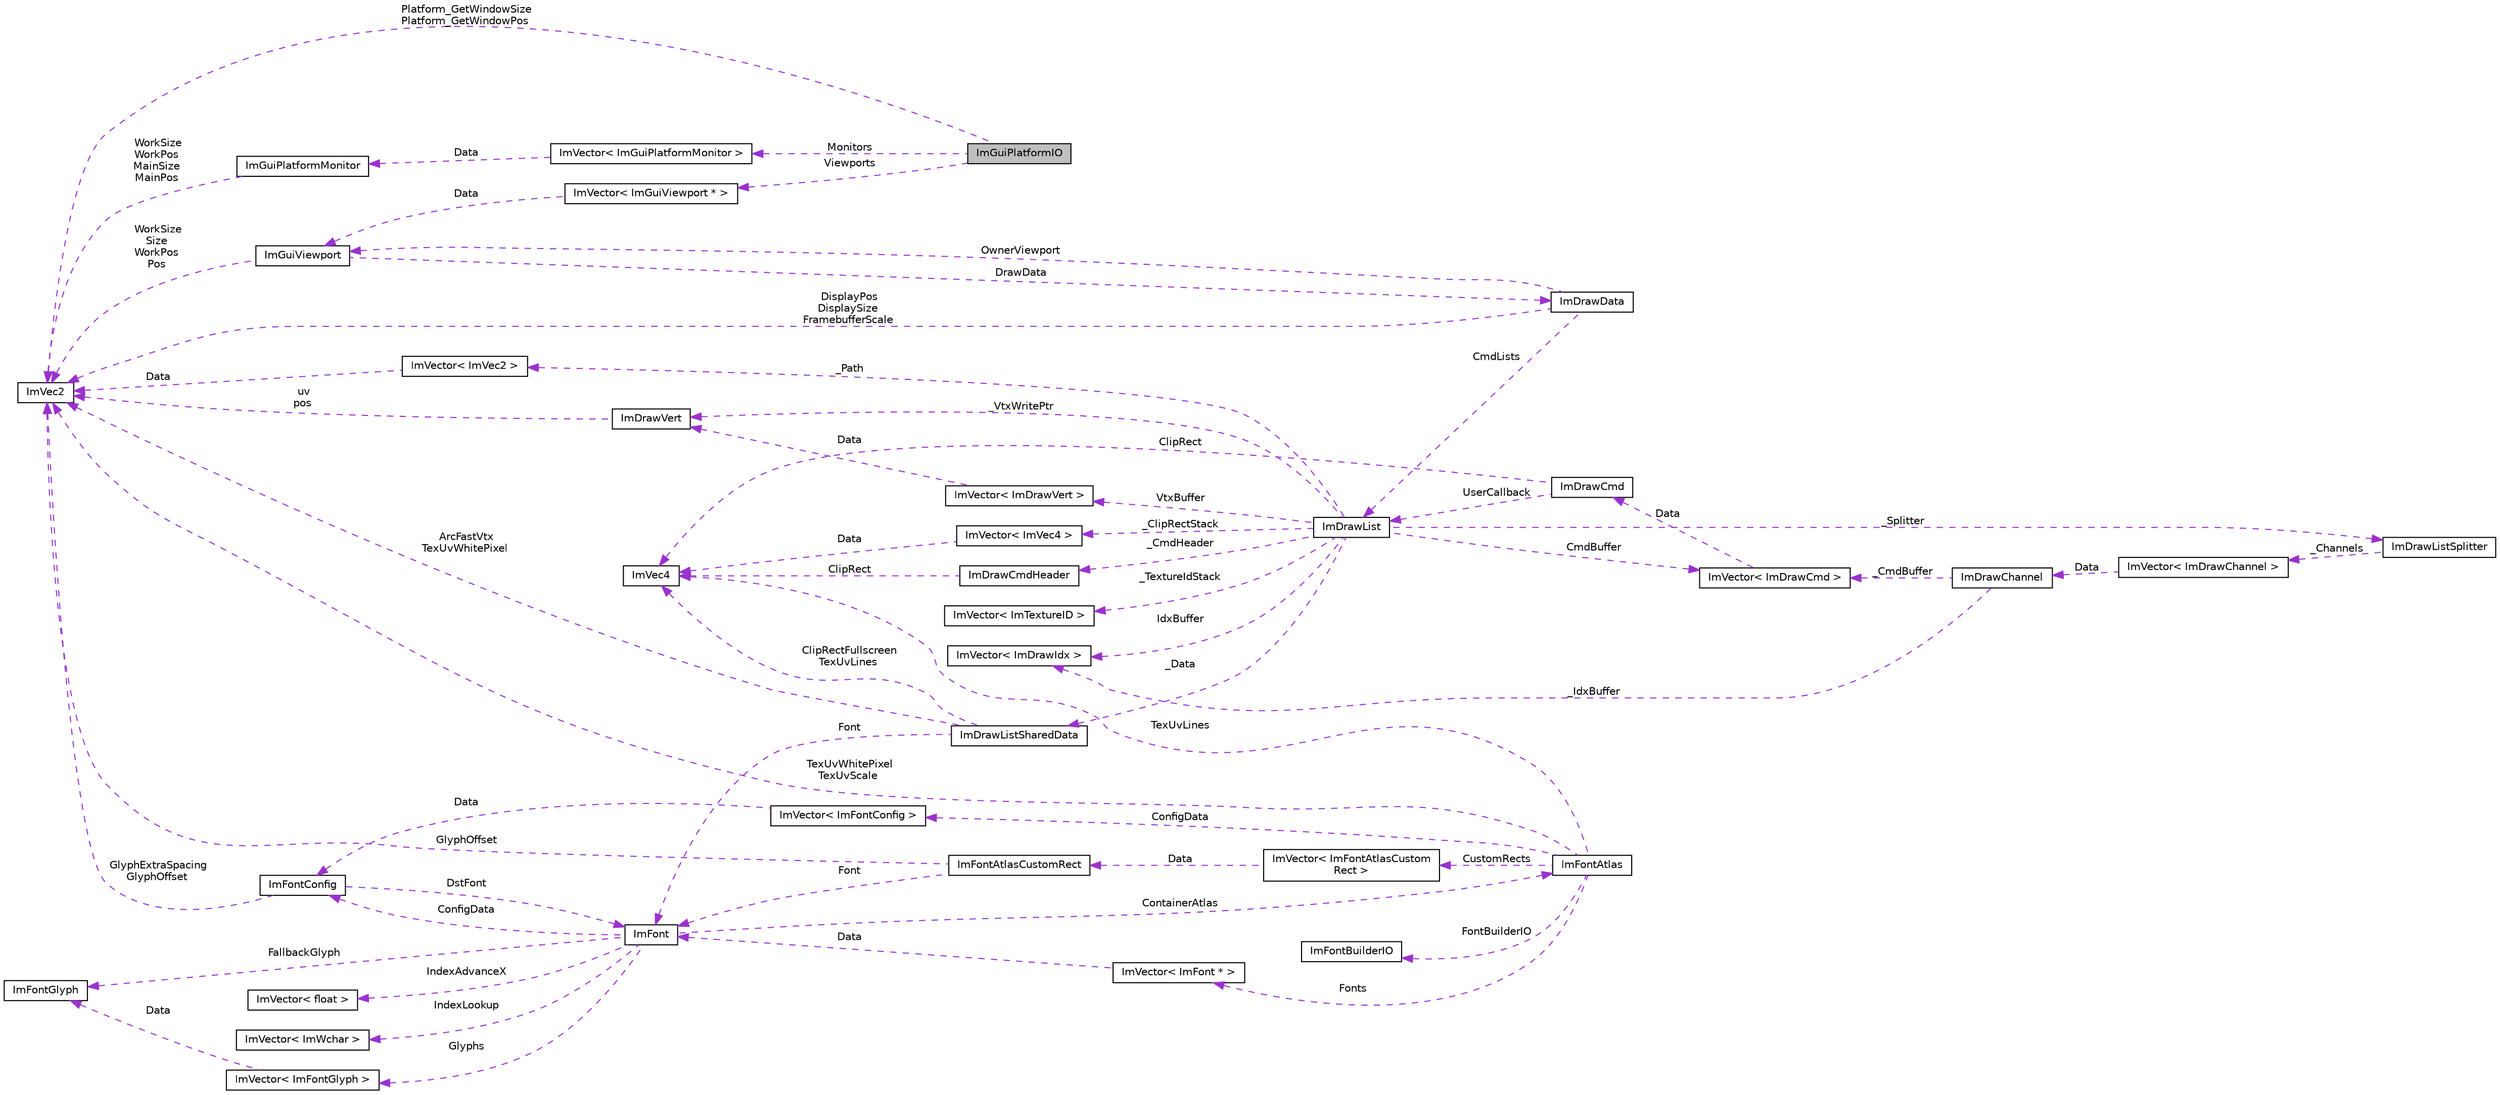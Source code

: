 digraph "ImGuiPlatformIO"
{
 // LATEX_PDF_SIZE
  edge [fontname="Helvetica",fontsize="10",labelfontname="Helvetica",labelfontsize="10"];
  node [fontname="Helvetica",fontsize="10",shape=record];
  rankdir="LR";
  Node1 [label="ImGuiPlatformIO",height=0.2,width=0.4,color="black", fillcolor="grey75", style="filled", fontcolor="black",tooltip=" "];
  Node2 -> Node1 [dir="back",color="darkorchid3",fontsize="10",style="dashed",label=" Platform_GetWindowSize\nPlatform_GetWindowPos" ,fontname="Helvetica"];
  Node2 [label="ImVec2",height=0.2,width=0.4,color="black", fillcolor="white", style="filled",URL="$structImVec2.html",tooltip=" "];
  Node3 -> Node1 [dir="back",color="darkorchid3",fontsize="10",style="dashed",label=" Monitors" ,fontname="Helvetica"];
  Node3 [label="ImVector\< ImGuiPlatformMonitor \>",height=0.2,width=0.4,color="black", fillcolor="white", style="filled",URL="$structImVector.html",tooltip=" "];
  Node4 -> Node3 [dir="back",color="darkorchid3",fontsize="10",style="dashed",label=" Data" ,fontname="Helvetica"];
  Node4 [label="ImGuiPlatformMonitor",height=0.2,width=0.4,color="black", fillcolor="white", style="filled",URL="$structImGuiPlatformMonitor.html",tooltip=" "];
  Node2 -> Node4 [dir="back",color="darkorchid3",fontsize="10",style="dashed",label=" WorkSize\nWorkPos\nMainSize\nMainPos" ,fontname="Helvetica"];
  Node5 -> Node1 [dir="back",color="darkorchid3",fontsize="10",style="dashed",label=" Viewports" ,fontname="Helvetica"];
  Node5 [label="ImVector\< ImGuiViewport * \>",height=0.2,width=0.4,color="black", fillcolor="white", style="filled",URL="$structImVector.html",tooltip=" "];
  Node6 -> Node5 [dir="back",color="darkorchid3",fontsize="10",style="dashed",label=" Data" ,fontname="Helvetica"];
  Node6 [label="ImGuiViewport",height=0.2,width=0.4,color="black", fillcolor="white", style="filled",URL="$structImGuiViewport.html",tooltip=" "];
  Node2 -> Node6 [dir="back",color="darkorchid3",fontsize="10",style="dashed",label=" WorkSize\nSize\nWorkPos\nPos" ,fontname="Helvetica"];
  Node7 -> Node6 [dir="back",color="darkorchid3",fontsize="10",style="dashed",label=" DrawData" ,fontname="Helvetica"];
  Node7 [label="ImDrawData",height=0.2,width=0.4,color="black", fillcolor="white", style="filled",URL="$structImDrawData.html",tooltip=" "];
  Node6 -> Node7 [dir="back",color="darkorchid3",fontsize="10",style="dashed",label=" OwnerViewport" ,fontname="Helvetica"];
  Node2 -> Node7 [dir="back",color="darkorchid3",fontsize="10",style="dashed",label=" DisplayPos\nDisplaySize\nFramebufferScale" ,fontname="Helvetica"];
  Node8 -> Node7 [dir="back",color="darkorchid3",fontsize="10",style="dashed",label=" CmdLists" ,fontname="Helvetica"];
  Node8 [label="ImDrawList",height=0.2,width=0.4,color="black", fillcolor="white", style="filled",URL="$structImDrawList.html",tooltip=" "];
  Node9 -> Node8 [dir="back",color="darkorchid3",fontsize="10",style="dashed",label=" _ClipRectStack" ,fontname="Helvetica"];
  Node9 [label="ImVector\< ImVec4 \>",height=0.2,width=0.4,color="black", fillcolor="white", style="filled",URL="$structImVector.html",tooltip=" "];
  Node10 -> Node9 [dir="back",color="darkorchid3",fontsize="10",style="dashed",label=" Data" ,fontname="Helvetica"];
  Node10 [label="ImVec4",height=0.2,width=0.4,color="black", fillcolor="white", style="filled",URL="$structImVec4.html",tooltip=" "];
  Node11 -> Node8 [dir="back",color="darkorchid3",fontsize="10",style="dashed",label=" VtxBuffer" ,fontname="Helvetica"];
  Node11 [label="ImVector\< ImDrawVert \>",height=0.2,width=0.4,color="black", fillcolor="white", style="filled",URL="$structImVector.html",tooltip=" "];
  Node12 -> Node11 [dir="back",color="darkorchid3",fontsize="10",style="dashed",label=" Data" ,fontname="Helvetica"];
  Node12 [label="ImDrawVert",height=0.2,width=0.4,color="black", fillcolor="white", style="filled",URL="$structImDrawVert.html",tooltip=" "];
  Node2 -> Node12 [dir="back",color="darkorchid3",fontsize="10",style="dashed",label=" uv\npos" ,fontname="Helvetica"];
  Node13 -> Node8 [dir="back",color="darkorchid3",fontsize="10",style="dashed",label=" _Path" ,fontname="Helvetica"];
  Node13 [label="ImVector\< ImVec2 \>",height=0.2,width=0.4,color="black", fillcolor="white", style="filled",URL="$structImVector.html",tooltip=" "];
  Node2 -> Node13 [dir="back",color="darkorchid3",fontsize="10",style="dashed",label=" Data" ,fontname="Helvetica"];
  Node14 -> Node8 [dir="back",color="darkorchid3",fontsize="10",style="dashed",label=" _Data" ,fontname="Helvetica"];
  Node14 [label="ImDrawListSharedData",height=0.2,width=0.4,color="black", fillcolor="white", style="filled",URL="$structImDrawListSharedData.html",tooltip=" "];
  Node2 -> Node14 [dir="back",color="darkorchid3",fontsize="10",style="dashed",label=" ArcFastVtx\nTexUvWhitePixel" ,fontname="Helvetica"];
  Node10 -> Node14 [dir="back",color="darkorchid3",fontsize="10",style="dashed",label=" ClipRectFullscreen\nTexUvLines" ,fontname="Helvetica"];
  Node15 -> Node14 [dir="back",color="darkorchid3",fontsize="10",style="dashed",label=" Font" ,fontname="Helvetica"];
  Node15 [label="ImFont",height=0.2,width=0.4,color="black", fillcolor="white", style="filled",URL="$structImFont.html",tooltip=" "];
  Node16 -> Node15 [dir="back",color="darkorchid3",fontsize="10",style="dashed",label=" Glyphs" ,fontname="Helvetica"];
  Node16 [label="ImVector\< ImFontGlyph \>",height=0.2,width=0.4,color="black", fillcolor="white", style="filled",URL="$structImVector.html",tooltip=" "];
  Node17 -> Node16 [dir="back",color="darkorchid3",fontsize="10",style="dashed",label=" Data" ,fontname="Helvetica"];
  Node17 [label="ImFontGlyph",height=0.2,width=0.4,color="black", fillcolor="white", style="filled",URL="$structImFontGlyph.html",tooltip=" "];
  Node18 -> Node15 [dir="back",color="darkorchid3",fontsize="10",style="dashed",label=" ConfigData" ,fontname="Helvetica"];
  Node18 [label="ImFontConfig",height=0.2,width=0.4,color="black", fillcolor="white", style="filled",URL="$structImFontConfig.html",tooltip=" "];
  Node2 -> Node18 [dir="back",color="darkorchid3",fontsize="10",style="dashed",label=" GlyphExtraSpacing\nGlyphOffset" ,fontname="Helvetica"];
  Node15 -> Node18 [dir="back",color="darkorchid3",fontsize="10",style="dashed",label=" DstFont" ,fontname="Helvetica"];
  Node17 -> Node15 [dir="back",color="darkorchid3",fontsize="10",style="dashed",label=" FallbackGlyph" ,fontname="Helvetica"];
  Node19 -> Node15 [dir="back",color="darkorchid3",fontsize="10",style="dashed",label=" ContainerAtlas" ,fontname="Helvetica"];
  Node19 [label="ImFontAtlas",height=0.2,width=0.4,color="black", fillcolor="white", style="filled",URL="$structImFontAtlas.html",tooltip=" "];
  Node20 -> Node19 [dir="back",color="darkorchid3",fontsize="10",style="dashed",label=" Fonts" ,fontname="Helvetica"];
  Node20 [label="ImVector\< ImFont * \>",height=0.2,width=0.4,color="black", fillcolor="white", style="filled",URL="$structImVector.html",tooltip=" "];
  Node15 -> Node20 [dir="back",color="darkorchid3",fontsize="10",style="dashed",label=" Data" ,fontname="Helvetica"];
  Node21 -> Node19 [dir="back",color="darkorchid3",fontsize="10",style="dashed",label=" FontBuilderIO" ,fontname="Helvetica"];
  Node21 [label="ImFontBuilderIO",height=0.2,width=0.4,color="black", fillcolor="white", style="filled",URL="$structImFontBuilderIO.html",tooltip=" "];
  Node2 -> Node19 [dir="back",color="darkorchid3",fontsize="10",style="dashed",label=" TexUvWhitePixel\nTexUvScale" ,fontname="Helvetica"];
  Node10 -> Node19 [dir="back",color="darkorchid3",fontsize="10",style="dashed",label=" TexUvLines" ,fontname="Helvetica"];
  Node22 -> Node19 [dir="back",color="darkorchid3",fontsize="10",style="dashed",label=" ConfigData" ,fontname="Helvetica"];
  Node22 [label="ImVector\< ImFontConfig \>",height=0.2,width=0.4,color="black", fillcolor="white", style="filled",URL="$structImVector.html",tooltip=" "];
  Node18 -> Node22 [dir="back",color="darkorchid3",fontsize="10",style="dashed",label=" Data" ,fontname="Helvetica"];
  Node23 -> Node19 [dir="back",color="darkorchid3",fontsize="10",style="dashed",label=" CustomRects" ,fontname="Helvetica"];
  Node23 [label="ImVector\< ImFontAtlasCustom\lRect \>",height=0.2,width=0.4,color="black", fillcolor="white", style="filled",URL="$structImVector.html",tooltip=" "];
  Node24 -> Node23 [dir="back",color="darkorchid3",fontsize="10",style="dashed",label=" Data" ,fontname="Helvetica"];
  Node24 [label="ImFontAtlasCustomRect",height=0.2,width=0.4,color="black", fillcolor="white", style="filled",URL="$structImFontAtlasCustomRect.html",tooltip=" "];
  Node2 -> Node24 [dir="back",color="darkorchid3",fontsize="10",style="dashed",label=" GlyphOffset" ,fontname="Helvetica"];
  Node15 -> Node24 [dir="back",color="darkorchid3",fontsize="10",style="dashed",label=" Font" ,fontname="Helvetica"];
  Node25 -> Node15 [dir="back",color="darkorchid3",fontsize="10",style="dashed",label=" IndexAdvanceX" ,fontname="Helvetica"];
  Node25 [label="ImVector\< float \>",height=0.2,width=0.4,color="black", fillcolor="white", style="filled",URL="$structImVector.html",tooltip=" "];
  Node26 -> Node15 [dir="back",color="darkorchid3",fontsize="10",style="dashed",label=" IndexLookup" ,fontname="Helvetica"];
  Node26 [label="ImVector\< ImWchar \>",height=0.2,width=0.4,color="black", fillcolor="white", style="filled",URL="$structImVector.html",tooltip=" "];
  Node12 -> Node8 [dir="back",color="darkorchid3",fontsize="10",style="dashed",label=" _VtxWritePtr" ,fontname="Helvetica"];
  Node27 -> Node8 [dir="back",color="darkorchid3",fontsize="10",style="dashed",label=" _CmdHeader" ,fontname="Helvetica"];
  Node27 [label="ImDrawCmdHeader",height=0.2,width=0.4,color="black", fillcolor="white", style="filled",URL="$structImDrawCmdHeader.html",tooltip=" "];
  Node10 -> Node27 [dir="back",color="darkorchid3",fontsize="10",style="dashed",label=" ClipRect" ,fontname="Helvetica"];
  Node28 -> Node8 [dir="back",color="darkorchid3",fontsize="10",style="dashed",label=" CmdBuffer" ,fontname="Helvetica"];
  Node28 [label="ImVector\< ImDrawCmd \>",height=0.2,width=0.4,color="black", fillcolor="white", style="filled",URL="$structImVector.html",tooltip=" "];
  Node29 -> Node28 [dir="back",color="darkorchid3",fontsize="10",style="dashed",label=" Data" ,fontname="Helvetica"];
  Node29 [label="ImDrawCmd",height=0.2,width=0.4,color="black", fillcolor="white", style="filled",URL="$structImDrawCmd.html",tooltip=" "];
  Node10 -> Node29 [dir="back",color="darkorchid3",fontsize="10",style="dashed",label=" ClipRect" ,fontname="Helvetica"];
  Node8 -> Node29 [dir="back",color="darkorchid3",fontsize="10",style="dashed",label=" UserCallback" ,fontname="Helvetica"];
  Node30 -> Node8 [dir="back",color="darkorchid3",fontsize="10",style="dashed",label=" _Splitter" ,fontname="Helvetica"];
  Node30 [label="ImDrawListSplitter",height=0.2,width=0.4,color="black", fillcolor="white", style="filled",URL="$structImDrawListSplitter.html",tooltip=" "];
  Node31 -> Node30 [dir="back",color="darkorchid3",fontsize="10",style="dashed",label=" _Channels" ,fontname="Helvetica"];
  Node31 [label="ImVector\< ImDrawChannel \>",height=0.2,width=0.4,color="black", fillcolor="white", style="filled",URL="$structImVector.html",tooltip=" "];
  Node32 -> Node31 [dir="back",color="darkorchid3",fontsize="10",style="dashed",label=" Data" ,fontname="Helvetica"];
  Node32 [label="ImDrawChannel",height=0.2,width=0.4,color="black", fillcolor="white", style="filled",URL="$structImDrawChannel.html",tooltip=" "];
  Node28 -> Node32 [dir="back",color="darkorchid3",fontsize="10",style="dashed",label=" _CmdBuffer" ,fontname="Helvetica"];
  Node33 -> Node32 [dir="back",color="darkorchid3",fontsize="10",style="dashed",label=" _IdxBuffer" ,fontname="Helvetica"];
  Node33 [label="ImVector\< ImDrawIdx \>",height=0.2,width=0.4,color="black", fillcolor="white", style="filled",URL="$structImVector.html",tooltip=" "];
  Node33 -> Node8 [dir="back",color="darkorchid3",fontsize="10",style="dashed",label=" IdxBuffer" ,fontname="Helvetica"];
  Node34 -> Node8 [dir="back",color="darkorchid3",fontsize="10",style="dashed",label=" _TextureIdStack" ,fontname="Helvetica"];
  Node34 [label="ImVector\< ImTextureID \>",height=0.2,width=0.4,color="black", fillcolor="white", style="filled",URL="$structImVector.html",tooltip=" "];
}
